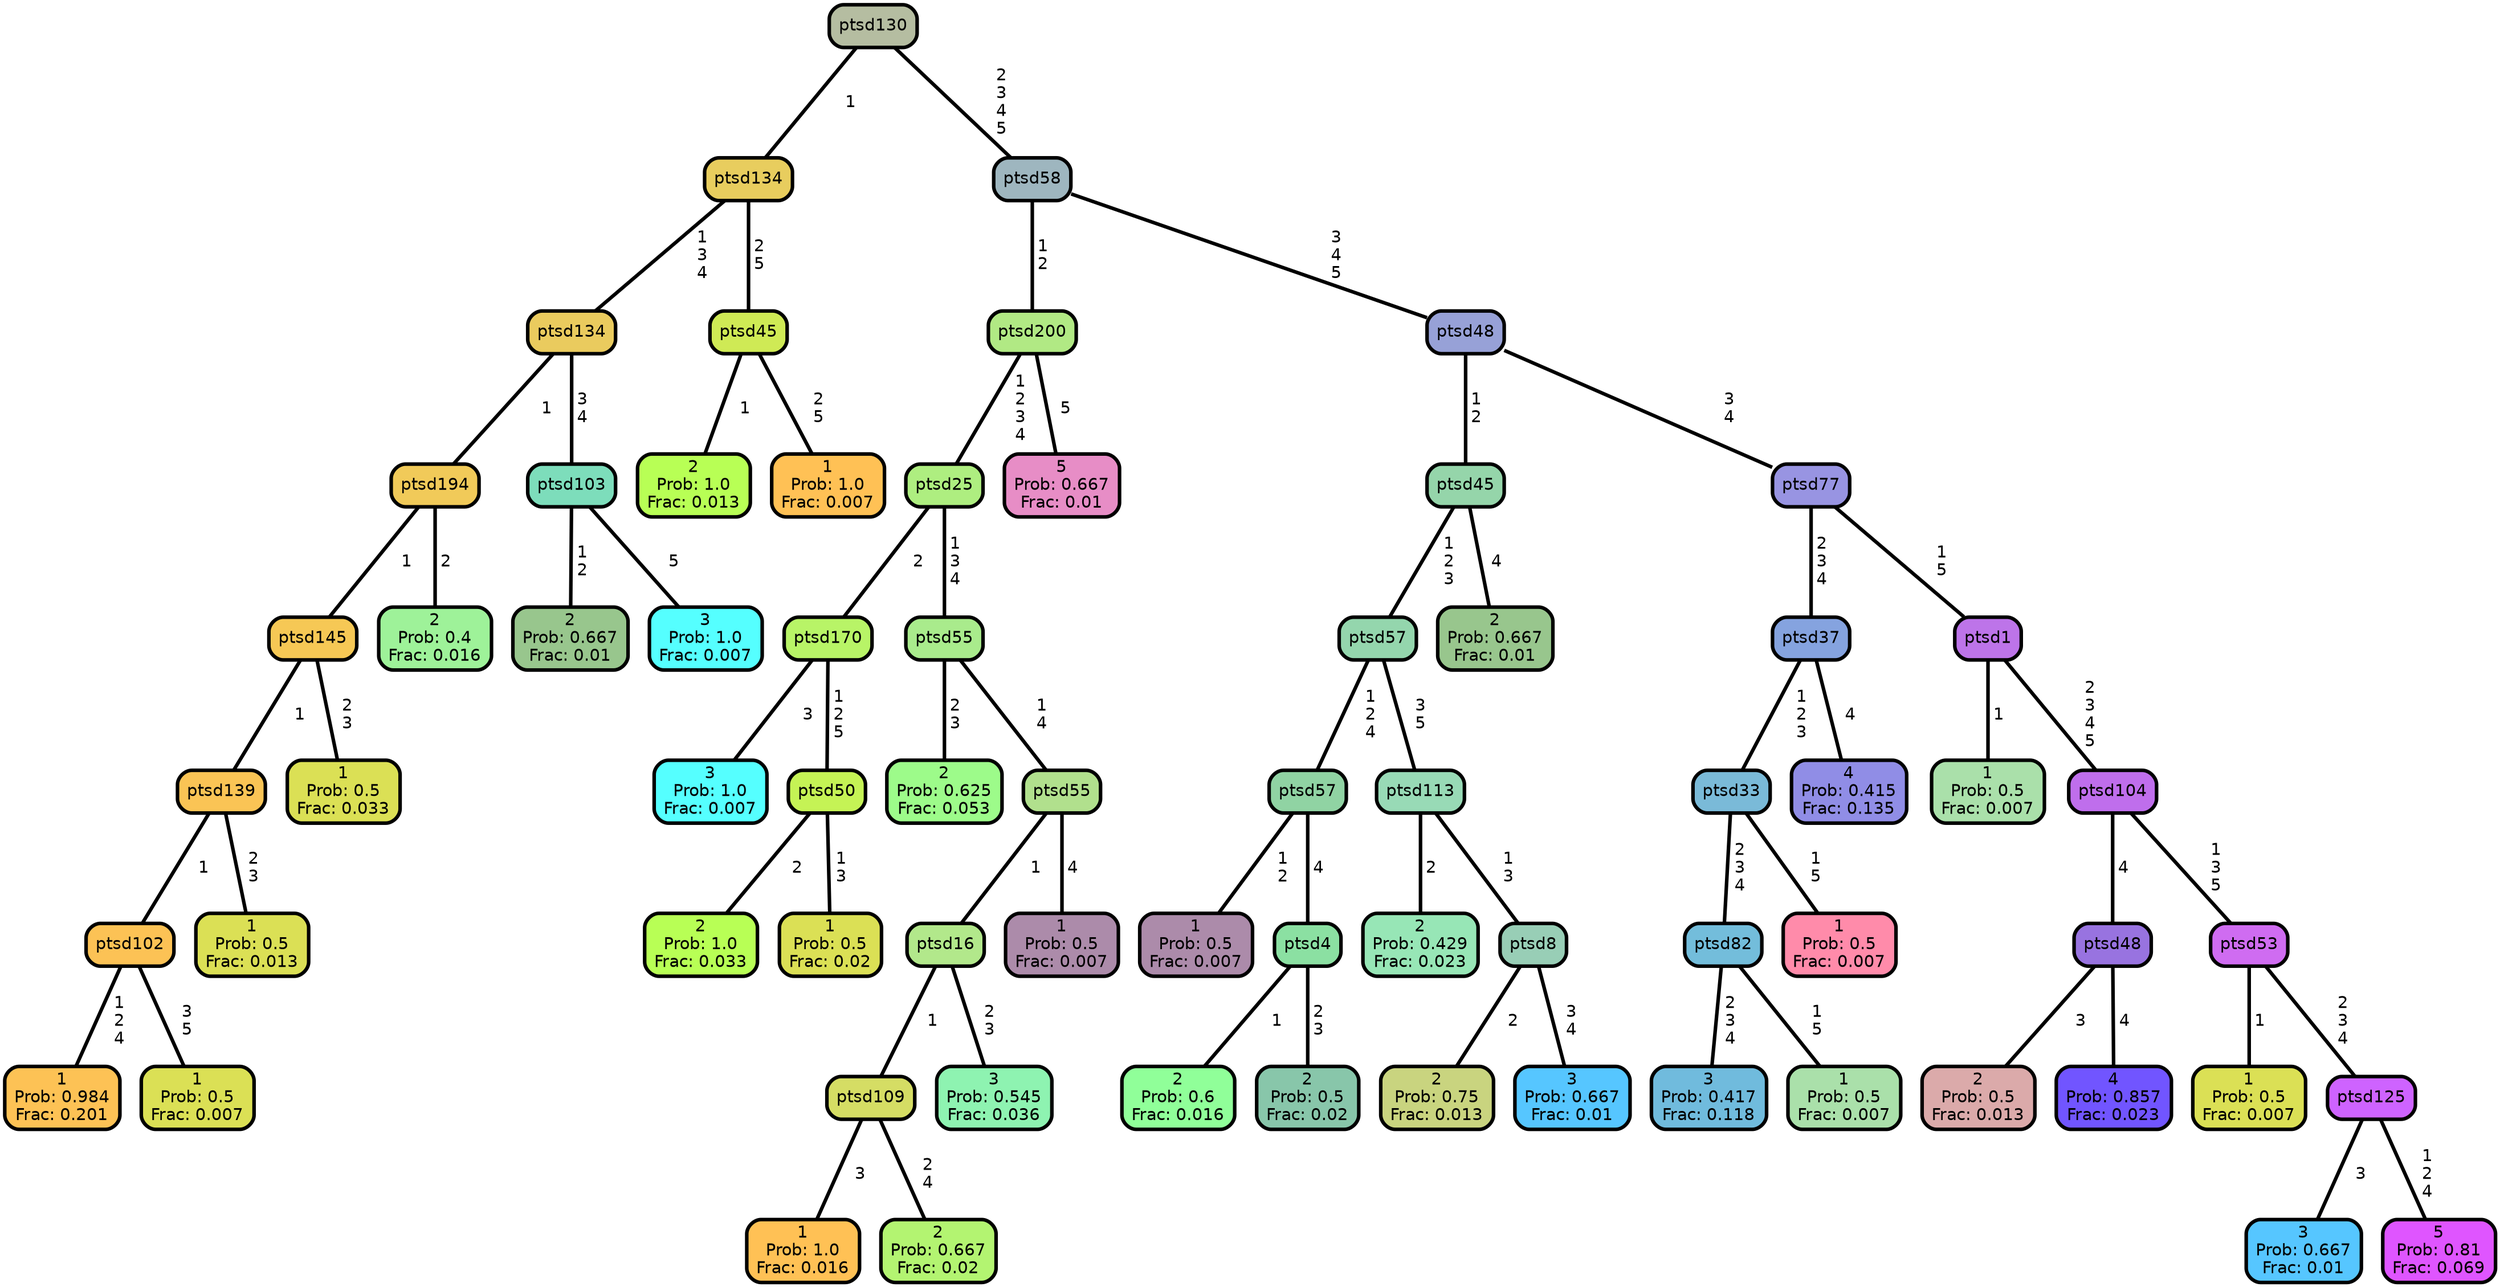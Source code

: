 graph Tree {
node [shape=box, style="filled, rounded",color="black",penwidth="3",fontcolor="black",                 fontname=helvetica] ;
graph [ranksep="0 equally", splines=straight,                 bgcolor=transparent, dpi=200] ;
edge [fontname=helvetica, color=black] ;
0 [label="1
Prob: 0.984
Frac: 0.201", fillcolor="#fdc255"] ;
1 [label="ptsd102", fillcolor="#fcc255"] ;
2 [label="1
Prob: 0.5
Frac: 0.007", fillcolor="#dbe055"] ;
3 [label="ptsd139", fillcolor="#fac455"] ;
4 [label="1
Prob: 0.5
Frac: 0.013", fillcolor="#dbe055"] ;
5 [label="ptsd145", fillcolor="#f6c855"] ;
6 [label="1
Prob: 0.5
Frac: 0.033", fillcolor="#dbe055"] ;
7 [label="ptsd194", fillcolor="#f1ca59"] ;
8 [label="2
Prob: 0.4
Frac: 0.016", fillcolor="#9ef299"] ;
9 [label="ptsd134", fillcolor="#eacb5e"] ;
10 [label="2
Prob: 0.667
Frac: 0.01", fillcolor="#98c68d"] ;
11 [label="ptsd103", fillcolor="#7dddbb"] ;
12 [label="3
Prob: 1.0
Frac: 0.007", fillcolor="#55ffff"] ;
13 [label="ptsd134", fillcolor="#e8cd5e"] ;
14 [label="2
Prob: 1.0
Frac: 0.013", fillcolor="#b8ff55"] ;
15 [label="ptsd45", fillcolor="#cfea55"] ;
16 [label="1
Prob: 1.0
Frac: 0.007", fillcolor="#ffc155"] ;
17 [label="ptsd130", fillcolor="#b5bda1"] ;
18 [label="3
Prob: 1.0
Frac: 0.007", fillcolor="#55ffff"] ;
19 [label="ptsd170", fillcolor="#b8f467"] ;
20 [label="2
Prob: 1.0
Frac: 0.033", fillcolor="#b8ff55"] ;
21 [label="ptsd50", fillcolor="#c5f355"] ;
22 [label="1
Prob: 0.5
Frac: 0.02", fillcolor="#dbe055"] ;
23 [label="ptsd25", fillcolor="#aeee80"] ;
24 [label="2
Prob: 0.625
Frac: 0.053", fillcolor="#9dfb8a"] ;
25 [label="ptsd55", fillcolor="#a9eb8c"] ;
26 [label="1
Prob: 1.0
Frac: 0.016", fillcolor="#ffc155"] ;
27 [label="ptsd109", fillcolor="#d5dd64"] ;
28 [label="2
Prob: 0.667
Frac: 0.02", fillcolor="#b3f471"] ;
29 [label="ptsd16", fillcolor="#b2e88b"] ;
30 [label="3
Prob: 0.545
Frac: 0.036", fillcolor="#8ef3b1"] ;
31 [label="ptsd55", fillcolor="#b1e08d"] ;
32 [label="1
Prob: 0.5
Frac: 0.007", fillcolor="#ac8baa"] ;
33 [label="ptsd200", fillcolor="#b1e984"] ;
34 [label="5
Prob: 0.667
Frac: 0.01", fillcolor="#e78dc6"] ;
35 [label="ptsd58", fillcolor="#9eb6bf"] ;
36 [label="1
Prob: 0.5
Frac: 0.007", fillcolor="#ac8baa"] ;
37 [label="ptsd57", fillcolor="#90d3a3"] ;
38 [label="2
Prob: 0.6
Frac: 0.016", fillcolor="#90ff99"] ;
39 [label="ptsd4", fillcolor="#8be0a2"] ;
40 [label="2
Prob: 0.5
Frac: 0.02", fillcolor="#88c6aa"] ;
41 [label="ptsd57", fillcolor="#94d6ad"] ;
42 [label="2
Prob: 0.429
Frac: 0.023", fillcolor="#97e6b6"] ;
43 [label="ptsd113", fillcolor="#98dab6"] ;
44 [label="2
Prob: 0.75
Frac: 0.013", fillcolor="#c9d47f"] ;
45 [label="ptsd8", fillcolor="#98ceb6"] ;
46 [label="3
Prob: 0.667
Frac: 0.01", fillcolor="#56c6ff"] ;
47 [label="ptsd45", fillcolor="#95d5aa"] ;
48 [label="2
Prob: 0.667
Frac: 0.01", fillcolor="#98c68d"] ;
49 [label="ptsd48", fillcolor="#97a1d7"] ;
50 [label="3
Prob: 0.417
Frac: 0.118", fillcolor="#70bbdd"] ;
51 [label="ptsd82", fillcolor="#73bddb"] ;
52 [label="1
Prob: 0.5
Frac: 0.007", fillcolor="#aae0aa"] ;
53 [label="ptsd33", fillcolor="#7abad8"] ;
54 [label="1
Prob: 0.5
Frac: 0.007", fillcolor="#ff8baa"] ;
55 [label="ptsd37", fillcolor="#85a3df"] ;
56 [label="4
Prob: 0.415
Frac: 0.135", fillcolor="#908de6"] ;
57 [label="ptsd77", fillcolor="#9894e2"] ;
58 [label="1
Prob: 0.5
Frac: 0.007", fillcolor="#aae0aa"] ;
59 [label="ptsd1", fillcolor="#bd74e9"] ;
60 [label="2
Prob: 0.5
Frac: 0.013", fillcolor="#dbaaaa"] ;
61 [label="ptsd48", fillcolor="#9873e0"] ;
62 [label="4
Prob: 0.857
Frac: 0.023", fillcolor="#7155ff"] ;
63 [label="ptsd104", fillcolor="#bf6eec"] ;
64 [label="1
Prob: 0.5
Frac: 0.007", fillcolor="#dbe055"] ;
65 [label="ptsd53", fillcolor="#cf6cf1"] ;
66 [label="3
Prob: 0.667
Frac: 0.01", fillcolor="#56c6ff"] ;
67 [label="ptsd125", fillcolor="#ce63ff"] ;
68 [label="5
Prob: 0.81
Frac: 0.069", fillcolor="#df55ff"] ;
1 -- 0 [label=" 1\n 2\n 4",penwidth=3] ;
1 -- 2 [label=" 3\n 5",penwidth=3] ;
3 -- 1 [label=" 1",penwidth=3] ;
3 -- 4 [label=" 2\n 3",penwidth=3] ;
5 -- 3 [label=" 1",penwidth=3] ;
5 -- 6 [label=" 2\n 3",penwidth=3] ;
7 -- 5 [label=" 1",penwidth=3] ;
7 -- 8 [label=" 2",penwidth=3] ;
9 -- 7 [label=" 1",penwidth=3] ;
9 -- 11 [label=" 3\n 4",penwidth=3] ;
11 -- 10 [label=" 1\n 2",penwidth=3] ;
11 -- 12 [label=" 5",penwidth=3] ;
13 -- 9 [label=" 1\n 3\n 4",penwidth=3] ;
13 -- 15 [label=" 2\n 5",penwidth=3] ;
15 -- 14 [label=" 1",penwidth=3] ;
15 -- 16 [label=" 2\n 5",penwidth=3] ;
17 -- 13 [label=" 1",penwidth=3] ;
17 -- 35 [label=" 2\n 3\n 4\n 5",penwidth=3] ;
19 -- 18 [label=" 3",penwidth=3] ;
19 -- 21 [label=" 1\n 2\n 5",penwidth=3] ;
21 -- 20 [label=" 2",penwidth=3] ;
21 -- 22 [label=" 1\n 3",penwidth=3] ;
23 -- 19 [label=" 2",penwidth=3] ;
23 -- 25 [label=" 1\n 3\n 4",penwidth=3] ;
25 -- 24 [label=" 2\n 3",penwidth=3] ;
25 -- 31 [label=" 1\n 4",penwidth=3] ;
27 -- 26 [label=" 3",penwidth=3] ;
27 -- 28 [label=" 2\n 4",penwidth=3] ;
29 -- 27 [label=" 1",penwidth=3] ;
29 -- 30 [label=" 2\n 3",penwidth=3] ;
31 -- 29 [label=" 1",penwidth=3] ;
31 -- 32 [label=" 4",penwidth=3] ;
33 -- 23 [label=" 1\n 2\n 3\n 4",penwidth=3] ;
33 -- 34 [label=" 5",penwidth=3] ;
35 -- 33 [label=" 1\n 2",penwidth=3] ;
35 -- 49 [label=" 3\n 4\n 5",penwidth=3] ;
37 -- 36 [label=" 1\n 2",penwidth=3] ;
37 -- 39 [label=" 4",penwidth=3] ;
39 -- 38 [label=" 1",penwidth=3] ;
39 -- 40 [label=" 2\n 3",penwidth=3] ;
41 -- 37 [label=" 1\n 2\n 4",penwidth=3] ;
41 -- 43 [label=" 3\n 5",penwidth=3] ;
43 -- 42 [label=" 2",penwidth=3] ;
43 -- 45 [label=" 1\n 3",penwidth=3] ;
45 -- 44 [label=" 2",penwidth=3] ;
45 -- 46 [label=" 3\n 4",penwidth=3] ;
47 -- 41 [label=" 1\n 2\n 3",penwidth=3] ;
47 -- 48 [label=" 4",penwidth=3] ;
49 -- 47 [label=" 1\n 2",penwidth=3] ;
49 -- 57 [label=" 3\n 4",penwidth=3] ;
51 -- 50 [label=" 2\n 3\n 4",penwidth=3] ;
51 -- 52 [label=" 1\n 5",penwidth=3] ;
53 -- 51 [label=" 2\n 3\n 4",penwidth=3] ;
53 -- 54 [label=" 1\n 5",penwidth=3] ;
55 -- 53 [label=" 1\n 2\n 3",penwidth=3] ;
55 -- 56 [label=" 4",penwidth=3] ;
57 -- 55 [label=" 2\n 3\n 4",penwidth=3] ;
57 -- 59 [label=" 1\n 5",penwidth=3] ;
59 -- 58 [label=" 1",penwidth=3] ;
59 -- 63 [label=" 2\n 3\n 4\n 5",penwidth=3] ;
61 -- 60 [label=" 3",penwidth=3] ;
61 -- 62 [label=" 4",penwidth=3] ;
63 -- 61 [label=" 4",penwidth=3] ;
63 -- 65 [label=" 1\n 3\n 5",penwidth=3] ;
65 -- 64 [label=" 1",penwidth=3] ;
65 -- 67 [label=" 2\n 3\n 4",penwidth=3] ;
67 -- 66 [label=" 3",penwidth=3] ;
67 -- 68 [label=" 1\n 2\n 4",penwidth=3] ;
{rank = same;}}
